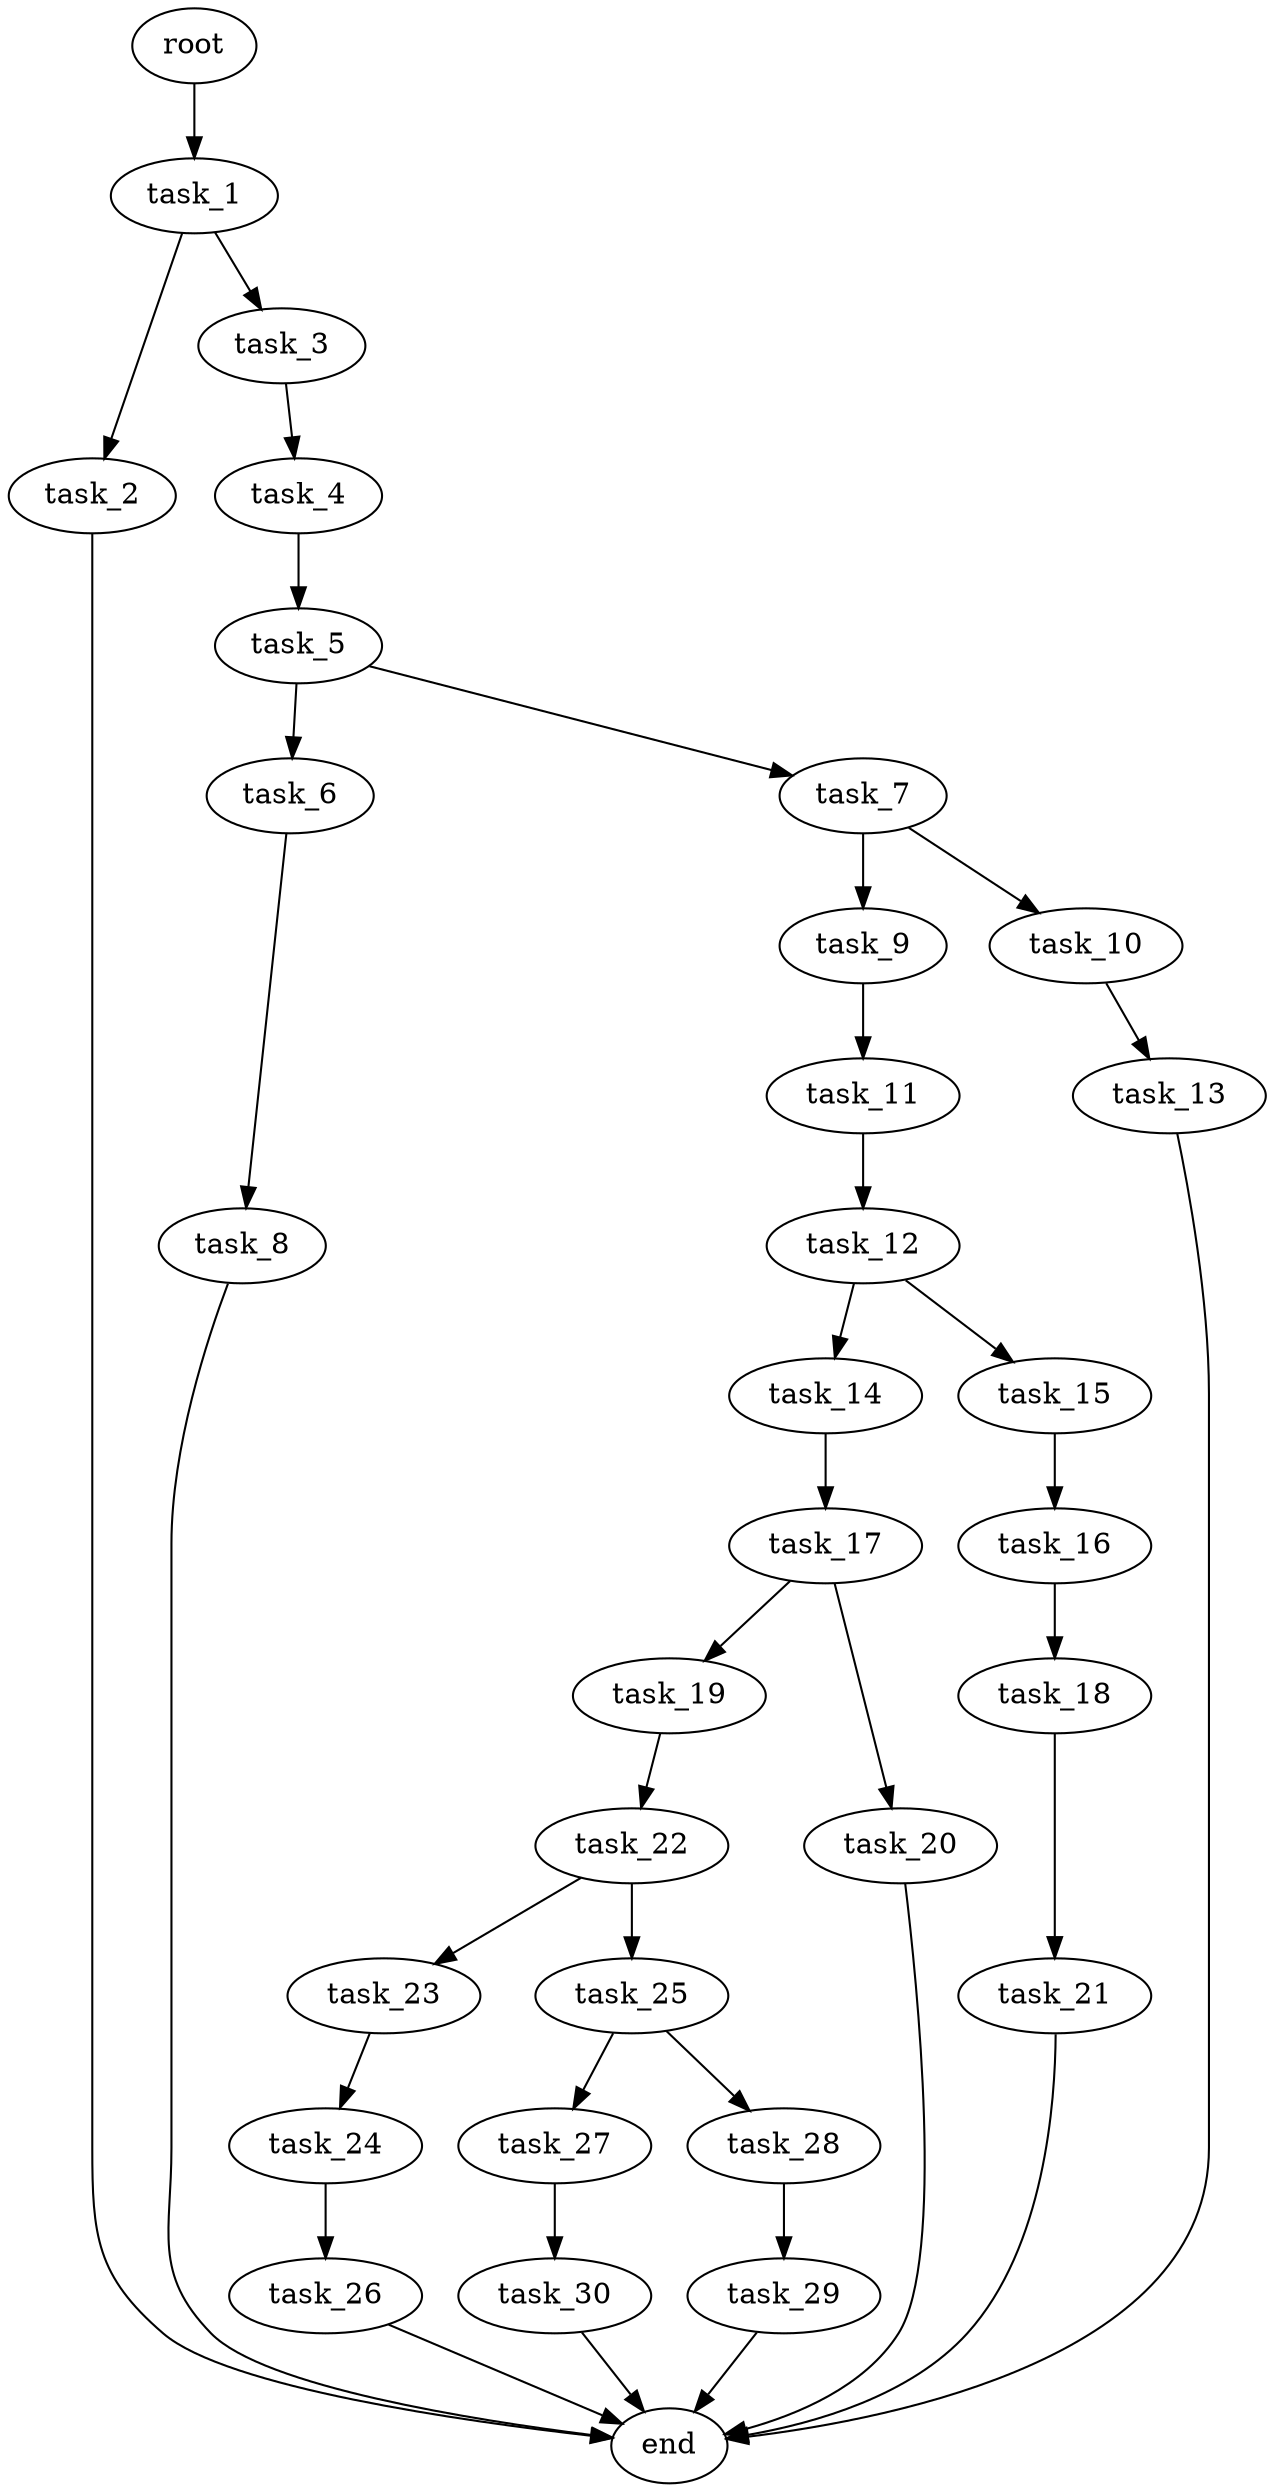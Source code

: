 digraph G {
  root [size="0.000000e+00"];
  task_1 [size="9.022863e+09"];
  task_2 [size="3.689426e+09"];
  task_3 [size="9.028903e+09"];
  task_4 [size="9.895661e+09"];
  task_5 [size="9.341169e+09"];
  task_6 [size="8.680281e+09"];
  task_7 [size="2.597617e+09"];
  task_8 [size="7.849655e+09"];
  task_9 [size="1.108925e+09"];
  task_10 [size="9.471501e+09"];
  task_11 [size="7.513467e+08"];
  task_12 [size="3.293960e+09"];
  task_13 [size="6.127894e+09"];
  task_14 [size="8.125043e+09"];
  task_15 [size="2.699851e+09"];
  task_16 [size="1.704216e+09"];
  task_17 [size="1.378495e+09"];
  task_18 [size="4.607477e+09"];
  task_19 [size="1.263761e+09"];
  task_20 [size="8.619087e+09"];
  task_21 [size="7.530595e+09"];
  task_22 [size="8.878096e+09"];
  task_23 [size="9.658397e+09"];
  task_24 [size="4.133526e+09"];
  task_25 [size="4.468351e+09"];
  task_26 [size="1.224611e+09"];
  task_27 [size="5.276362e+09"];
  task_28 [size="5.779269e+09"];
  task_29 [size="6.613028e+09"];
  task_30 [size="9.763518e+09"];
  end [size="0.000000e+00"];

  root -> task_1 [size="1.000000e-12"];
  task_1 -> task_2 [size="3.689426e+08"];
  task_1 -> task_3 [size="9.028903e+08"];
  task_2 -> end [size="1.000000e-12"];
  task_3 -> task_4 [size="9.895661e+08"];
  task_4 -> task_5 [size="9.341169e+08"];
  task_5 -> task_6 [size="8.680281e+08"];
  task_5 -> task_7 [size="2.597617e+08"];
  task_6 -> task_8 [size="7.849655e+08"];
  task_7 -> task_9 [size="1.108925e+08"];
  task_7 -> task_10 [size="9.471501e+08"];
  task_8 -> end [size="1.000000e-12"];
  task_9 -> task_11 [size="7.513467e+07"];
  task_10 -> task_13 [size="6.127894e+08"];
  task_11 -> task_12 [size="3.293960e+08"];
  task_12 -> task_14 [size="8.125043e+08"];
  task_12 -> task_15 [size="2.699851e+08"];
  task_13 -> end [size="1.000000e-12"];
  task_14 -> task_17 [size="1.378495e+08"];
  task_15 -> task_16 [size="1.704216e+08"];
  task_16 -> task_18 [size="4.607477e+08"];
  task_17 -> task_19 [size="1.263761e+08"];
  task_17 -> task_20 [size="8.619087e+08"];
  task_18 -> task_21 [size="7.530595e+08"];
  task_19 -> task_22 [size="8.878096e+08"];
  task_20 -> end [size="1.000000e-12"];
  task_21 -> end [size="1.000000e-12"];
  task_22 -> task_23 [size="9.658397e+08"];
  task_22 -> task_25 [size="4.468351e+08"];
  task_23 -> task_24 [size="4.133526e+08"];
  task_24 -> task_26 [size="1.224611e+08"];
  task_25 -> task_27 [size="5.276362e+08"];
  task_25 -> task_28 [size="5.779269e+08"];
  task_26 -> end [size="1.000000e-12"];
  task_27 -> task_30 [size="9.763518e+08"];
  task_28 -> task_29 [size="6.613028e+08"];
  task_29 -> end [size="1.000000e-12"];
  task_30 -> end [size="1.000000e-12"];
}

